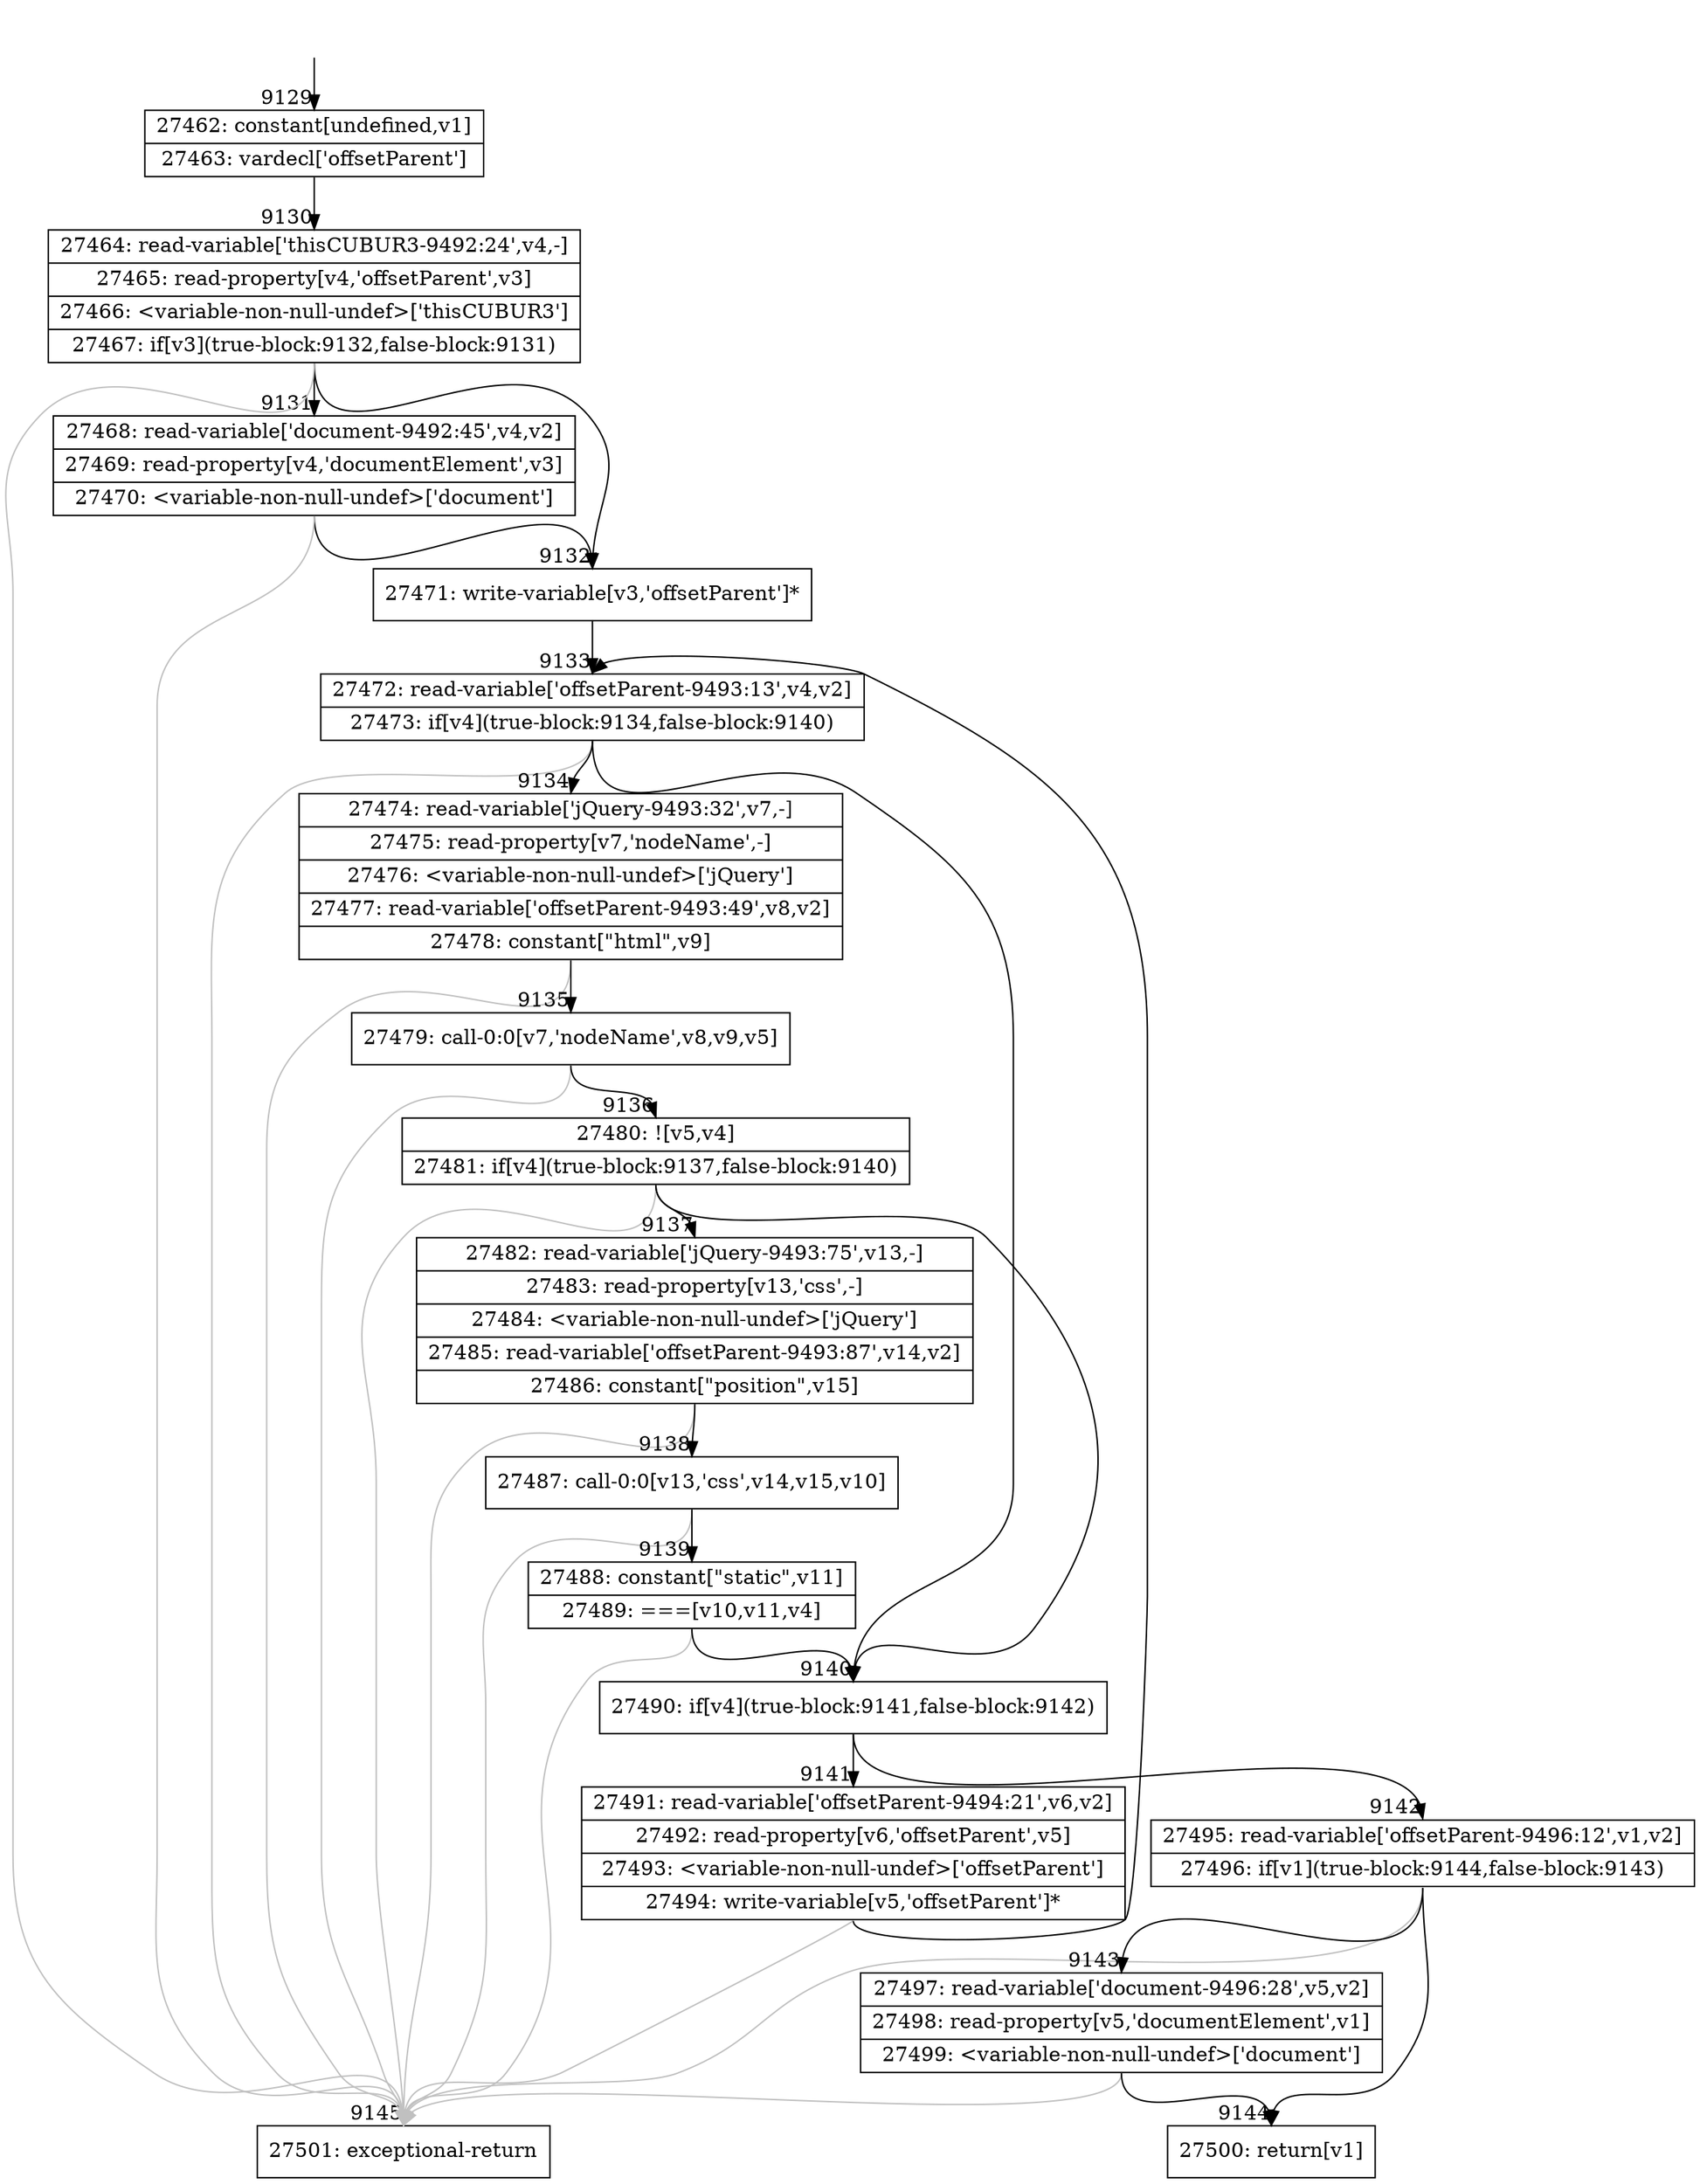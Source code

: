 digraph {
rankdir="TD"
BB_entry569[shape=none,label=""];
BB_entry569 -> BB9129 [tailport=s, headport=n, headlabel="    9129"]
BB9129 [shape=record label="{27462: constant[undefined,v1]|27463: vardecl['offsetParent']}" ] 
BB9129 -> BB9130 [tailport=s, headport=n, headlabel="      9130"]
BB9130 [shape=record label="{27464: read-variable['thisCUBUR3-9492:24',v4,-]|27465: read-property[v4,'offsetParent',v3]|27466: \<variable-non-null-undef\>['thisCUBUR3']|27467: if[v3](true-block:9132,false-block:9131)}" ] 
BB9130 -> BB9132 [tailport=s, headport=n, headlabel="      9132"]
BB9130 -> BB9131 [tailport=s, headport=n, headlabel="      9131"]
BB9130 -> BB9145 [tailport=s, headport=n, color=gray, headlabel="      9145"]
BB9131 [shape=record label="{27468: read-variable['document-9492:45',v4,v2]|27469: read-property[v4,'documentElement',v3]|27470: \<variable-non-null-undef\>['document']}" ] 
BB9131 -> BB9132 [tailport=s, headport=n]
BB9131 -> BB9145 [tailport=s, headport=n, color=gray]
BB9132 [shape=record label="{27471: write-variable[v3,'offsetParent']*}" ] 
BB9132 -> BB9133 [tailport=s, headport=n, headlabel="      9133"]
BB9133 [shape=record label="{27472: read-variable['offsetParent-9493:13',v4,v2]|27473: if[v4](true-block:9134,false-block:9140)}" ] 
BB9133 -> BB9140 [tailport=s, headport=n, headlabel="      9140"]
BB9133 -> BB9134 [tailport=s, headport=n, headlabel="      9134"]
BB9133 -> BB9145 [tailport=s, headport=n, color=gray]
BB9134 [shape=record label="{27474: read-variable['jQuery-9493:32',v7,-]|27475: read-property[v7,'nodeName',-]|27476: \<variable-non-null-undef\>['jQuery']|27477: read-variable['offsetParent-9493:49',v8,v2]|27478: constant[\"html\",v9]}" ] 
BB9134 -> BB9135 [tailport=s, headport=n, headlabel="      9135"]
BB9134 -> BB9145 [tailport=s, headport=n, color=gray]
BB9135 [shape=record label="{27479: call-0:0[v7,'nodeName',v8,v9,v5]}" ] 
BB9135 -> BB9136 [tailport=s, headport=n, headlabel="      9136"]
BB9135 -> BB9145 [tailport=s, headport=n, color=gray]
BB9136 [shape=record label="{27480: ![v5,v4]|27481: if[v4](true-block:9137,false-block:9140)}" ] 
BB9136 -> BB9140 [tailport=s, headport=n]
BB9136 -> BB9137 [tailport=s, headport=n, headlabel="      9137"]
BB9136 -> BB9145 [tailport=s, headport=n, color=gray]
BB9137 [shape=record label="{27482: read-variable['jQuery-9493:75',v13,-]|27483: read-property[v13,'css',-]|27484: \<variable-non-null-undef\>['jQuery']|27485: read-variable['offsetParent-9493:87',v14,v2]|27486: constant[\"position\",v15]}" ] 
BB9137 -> BB9138 [tailport=s, headport=n, headlabel="      9138"]
BB9137 -> BB9145 [tailport=s, headport=n, color=gray]
BB9138 [shape=record label="{27487: call-0:0[v13,'css',v14,v15,v10]}" ] 
BB9138 -> BB9139 [tailport=s, headport=n, headlabel="      9139"]
BB9138 -> BB9145 [tailport=s, headport=n, color=gray]
BB9139 [shape=record label="{27488: constant[\"static\",v11]|27489: ===[v10,v11,v4]}" ] 
BB9139 -> BB9140 [tailport=s, headport=n]
BB9139 -> BB9145 [tailport=s, headport=n, color=gray]
BB9140 [shape=record label="{27490: if[v4](true-block:9141,false-block:9142)}" ] 
BB9140 -> BB9141 [tailport=s, headport=n, headlabel="      9141"]
BB9140 -> BB9142 [tailport=s, headport=n, headlabel="      9142"]
BB9141 [shape=record label="{27491: read-variable['offsetParent-9494:21',v6,v2]|27492: read-property[v6,'offsetParent',v5]|27493: \<variable-non-null-undef\>['offsetParent']|27494: write-variable[v5,'offsetParent']*}" ] 
BB9141 -> BB9133 [tailport=s, headport=n]
BB9141 -> BB9145 [tailport=s, headport=n, color=gray]
BB9142 [shape=record label="{27495: read-variable['offsetParent-9496:12',v1,v2]|27496: if[v1](true-block:9144,false-block:9143)}" ] 
BB9142 -> BB9144 [tailport=s, headport=n, headlabel="      9144"]
BB9142 -> BB9143 [tailport=s, headport=n, headlabel="      9143"]
BB9142 -> BB9145 [tailport=s, headport=n, color=gray]
BB9143 [shape=record label="{27497: read-variable['document-9496:28',v5,v2]|27498: read-property[v5,'documentElement',v1]|27499: \<variable-non-null-undef\>['document']}" ] 
BB9143 -> BB9144 [tailport=s, headport=n]
BB9143 -> BB9145 [tailport=s, headport=n, color=gray]
BB9144 [shape=record label="{27500: return[v1]}" ] 
BB9145 [shape=record label="{27501: exceptional-return}" ] 
}
